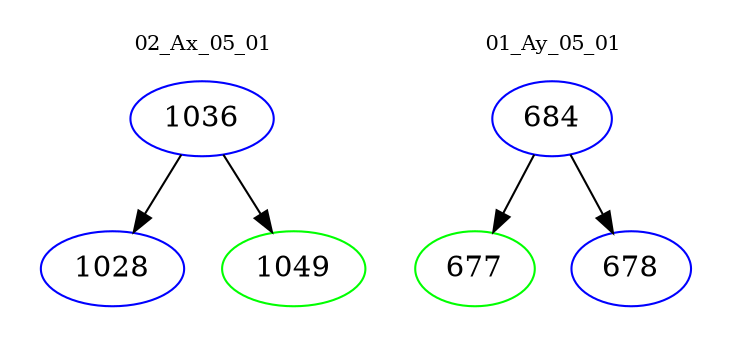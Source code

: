 digraph{
subgraph cluster_0 {
color = white
label = "02_Ax_05_01";
fontsize=10;
T0_1036 [label="1036", color="blue"]
T0_1036 -> T0_1028 [color="black"]
T0_1028 [label="1028", color="blue"]
T0_1036 -> T0_1049 [color="black"]
T0_1049 [label="1049", color="green"]
}
subgraph cluster_1 {
color = white
label = "01_Ay_05_01";
fontsize=10;
T1_684 [label="684", color="blue"]
T1_684 -> T1_677 [color="black"]
T1_677 [label="677", color="green"]
T1_684 -> T1_678 [color="black"]
T1_678 [label="678", color="blue"]
}
}
